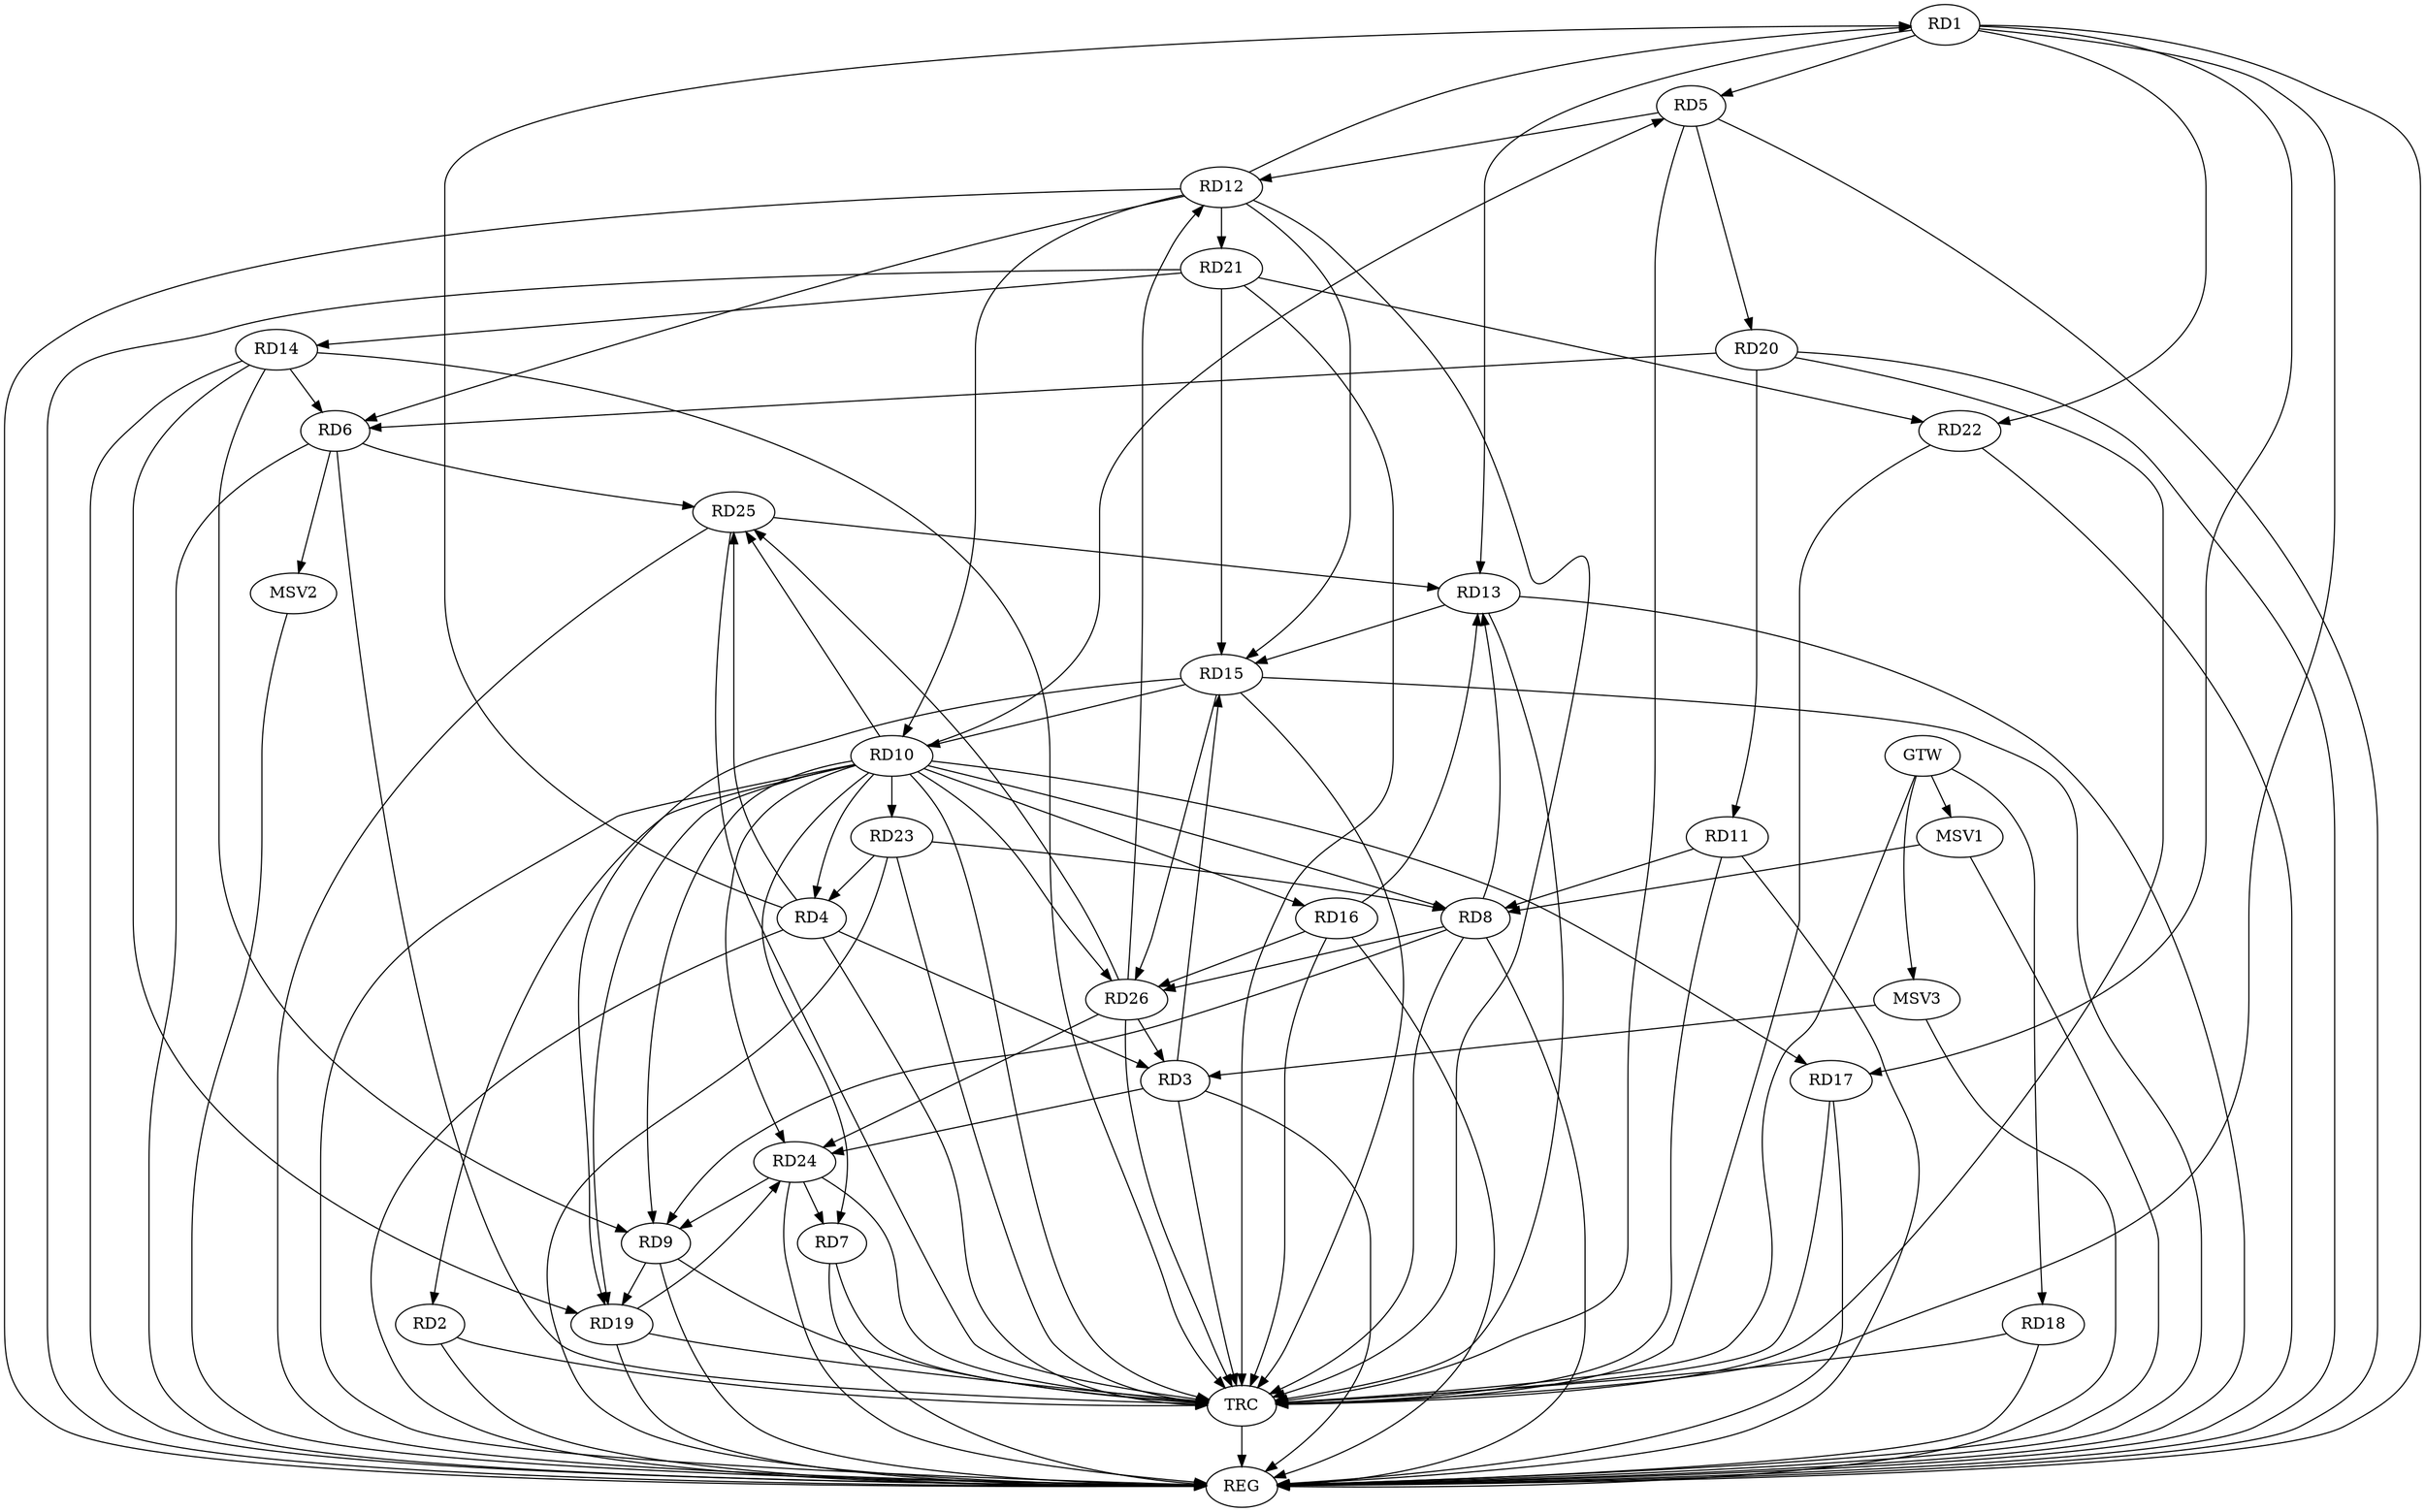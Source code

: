strict digraph G {
  RD1 [ label="RD1" ];
  RD2 [ label="RD2" ];
  RD3 [ label="RD3" ];
  RD4 [ label="RD4" ];
  RD5 [ label="RD5" ];
  RD6 [ label="RD6" ];
  RD7 [ label="RD7" ];
  RD8 [ label="RD8" ];
  RD9 [ label="RD9" ];
  RD10 [ label="RD10" ];
  RD11 [ label="RD11" ];
  RD12 [ label="RD12" ];
  RD13 [ label="RD13" ];
  RD14 [ label="RD14" ];
  RD15 [ label="RD15" ];
  RD16 [ label="RD16" ];
  RD17 [ label="RD17" ];
  RD18 [ label="RD18" ];
  RD19 [ label="RD19" ];
  RD20 [ label="RD20" ];
  RD21 [ label="RD21" ];
  RD22 [ label="RD22" ];
  RD23 [ label="RD23" ];
  RD24 [ label="RD24" ];
  RD25 [ label="RD25" ];
  RD26 [ label="RD26" ];
  GTW [ label="GTW" ];
  REG [ label="REG" ];
  TRC [ label="TRC" ];
  MSV1 [ label="MSV1" ];
  MSV2 [ label="MSV2" ];
  MSV3 [ label="MSV3" ];
  RD4 -> RD1;
  RD1 -> RD5;
  RD12 -> RD1;
  RD1 -> RD13;
  RD1 -> RD17;
  RD1 -> RD22;
  RD4 -> RD3;
  RD3 -> RD15;
  RD3 -> RD24;
  RD26 -> RD3;
  RD23 -> RD4;
  RD4 -> RD25;
  RD5 -> RD12;
  RD5 -> RD20;
  RD12 -> RD6;
  RD14 -> RD6;
  RD20 -> RD6;
  RD6 -> RD25;
  RD24 -> RD7;
  RD8 -> RD9;
  RD10 -> RD8;
  RD11 -> RD8;
  RD8 -> RD13;
  RD23 -> RD8;
  RD8 -> RD26;
  RD10 -> RD9;
  RD14 -> RD9;
  RD9 -> RD19;
  RD24 -> RD9;
  RD12 -> RD10;
  RD15 -> RD10;
  RD10 -> RD16;
  RD10 -> RD24;
  RD10 -> RD25;
  RD20 -> RD11;
  RD12 -> RD15;
  RD12 -> RD21;
  RD26 -> RD12;
  RD13 -> RD15;
  RD16 -> RD13;
  RD25 -> RD13;
  RD14 -> RD19;
  RD21 -> RD14;
  RD15 -> RD19;
  RD21 -> RD15;
  RD15 -> RD26;
  RD16 -> RD26;
  RD19 -> RD24;
  RD21 -> RD22;
  RD26 -> RD24;
  RD26 -> RD25;
  GTW -> RD18;
  RD1 -> REG;
  RD2 -> REG;
  RD3 -> REG;
  RD4 -> REG;
  RD5 -> REG;
  RD6 -> REG;
  RD7 -> REG;
  RD8 -> REG;
  RD9 -> REG;
  RD10 -> REG;
  RD11 -> REG;
  RD12 -> REG;
  RD13 -> REG;
  RD14 -> REG;
  RD15 -> REG;
  RD16 -> REG;
  RD17 -> REG;
  RD18 -> REG;
  RD19 -> REG;
  RD20 -> REG;
  RD21 -> REG;
  RD22 -> REG;
  RD23 -> REG;
  RD24 -> REG;
  RD25 -> REG;
  RD1 -> TRC;
  RD2 -> TRC;
  RD3 -> TRC;
  RD4 -> TRC;
  RD5 -> TRC;
  RD6 -> TRC;
  RD7 -> TRC;
  RD8 -> TRC;
  RD9 -> TRC;
  RD10 -> TRC;
  RD11 -> TRC;
  RD12 -> TRC;
  RD13 -> TRC;
  RD14 -> TRC;
  RD15 -> TRC;
  RD16 -> TRC;
  RD17 -> TRC;
  RD18 -> TRC;
  RD19 -> TRC;
  RD20 -> TRC;
  RD21 -> TRC;
  RD22 -> TRC;
  RD23 -> TRC;
  RD24 -> TRC;
  RD25 -> TRC;
  RD26 -> TRC;
  GTW -> TRC;
  TRC -> REG;
  RD10 -> RD2;
  RD10 -> RD4;
  RD10 -> RD26;
  RD10 -> RD23;
  RD10 -> RD19;
  RD10 -> RD17;
  RD10 -> RD7;
  RD10 -> RD5;
  MSV1 -> RD8;
  GTW -> MSV1;
  MSV1 -> REG;
  RD6 -> MSV2;
  MSV2 -> REG;
  MSV3 -> RD3;
  GTW -> MSV3;
  MSV3 -> REG;
}
